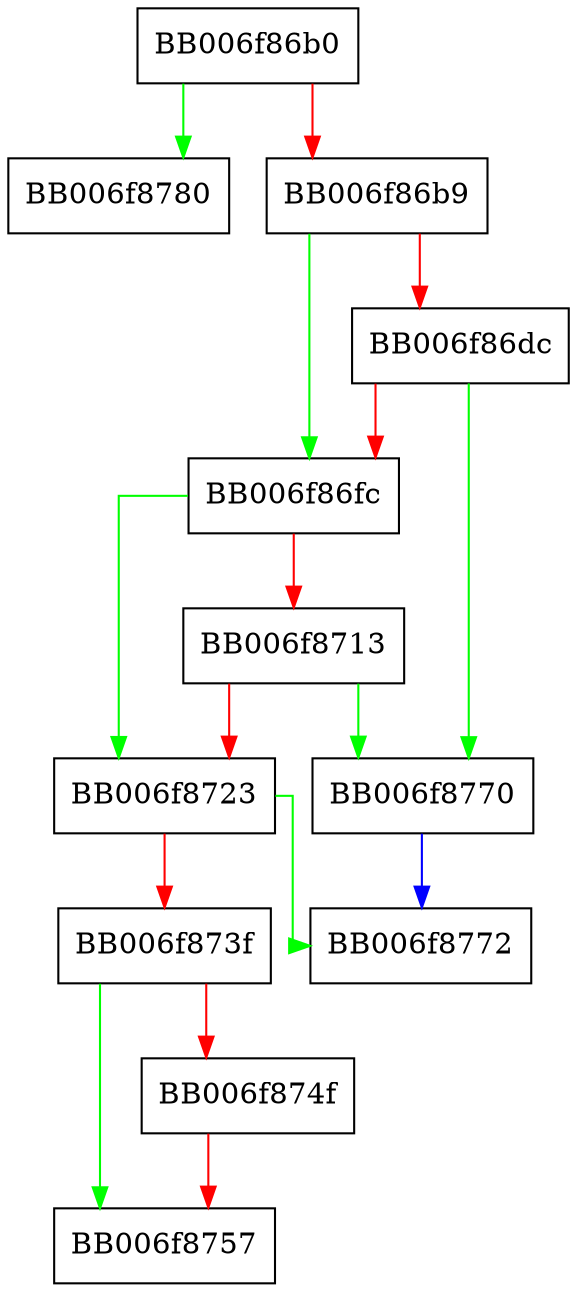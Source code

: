 digraph sm2sig_get_ctx_params {
  node [shape="box"];
  graph [splines=ortho];
  BB006f86b0 -> BB006f8780 [color="green"];
  BB006f86b0 -> BB006f86b9 [color="red"];
  BB006f86b9 -> BB006f86fc [color="green"];
  BB006f86b9 -> BB006f86dc [color="red"];
  BB006f86dc -> BB006f8770 [color="green"];
  BB006f86dc -> BB006f86fc [color="red"];
  BB006f86fc -> BB006f8723 [color="green"];
  BB006f86fc -> BB006f8713 [color="red"];
  BB006f8713 -> BB006f8770 [color="green"];
  BB006f8713 -> BB006f8723 [color="red"];
  BB006f8723 -> BB006f8772 [color="green"];
  BB006f8723 -> BB006f873f [color="red"];
  BB006f873f -> BB006f8757 [color="green"];
  BB006f873f -> BB006f874f [color="red"];
  BB006f874f -> BB006f8757 [color="red"];
  BB006f8770 -> BB006f8772 [color="blue"];
}